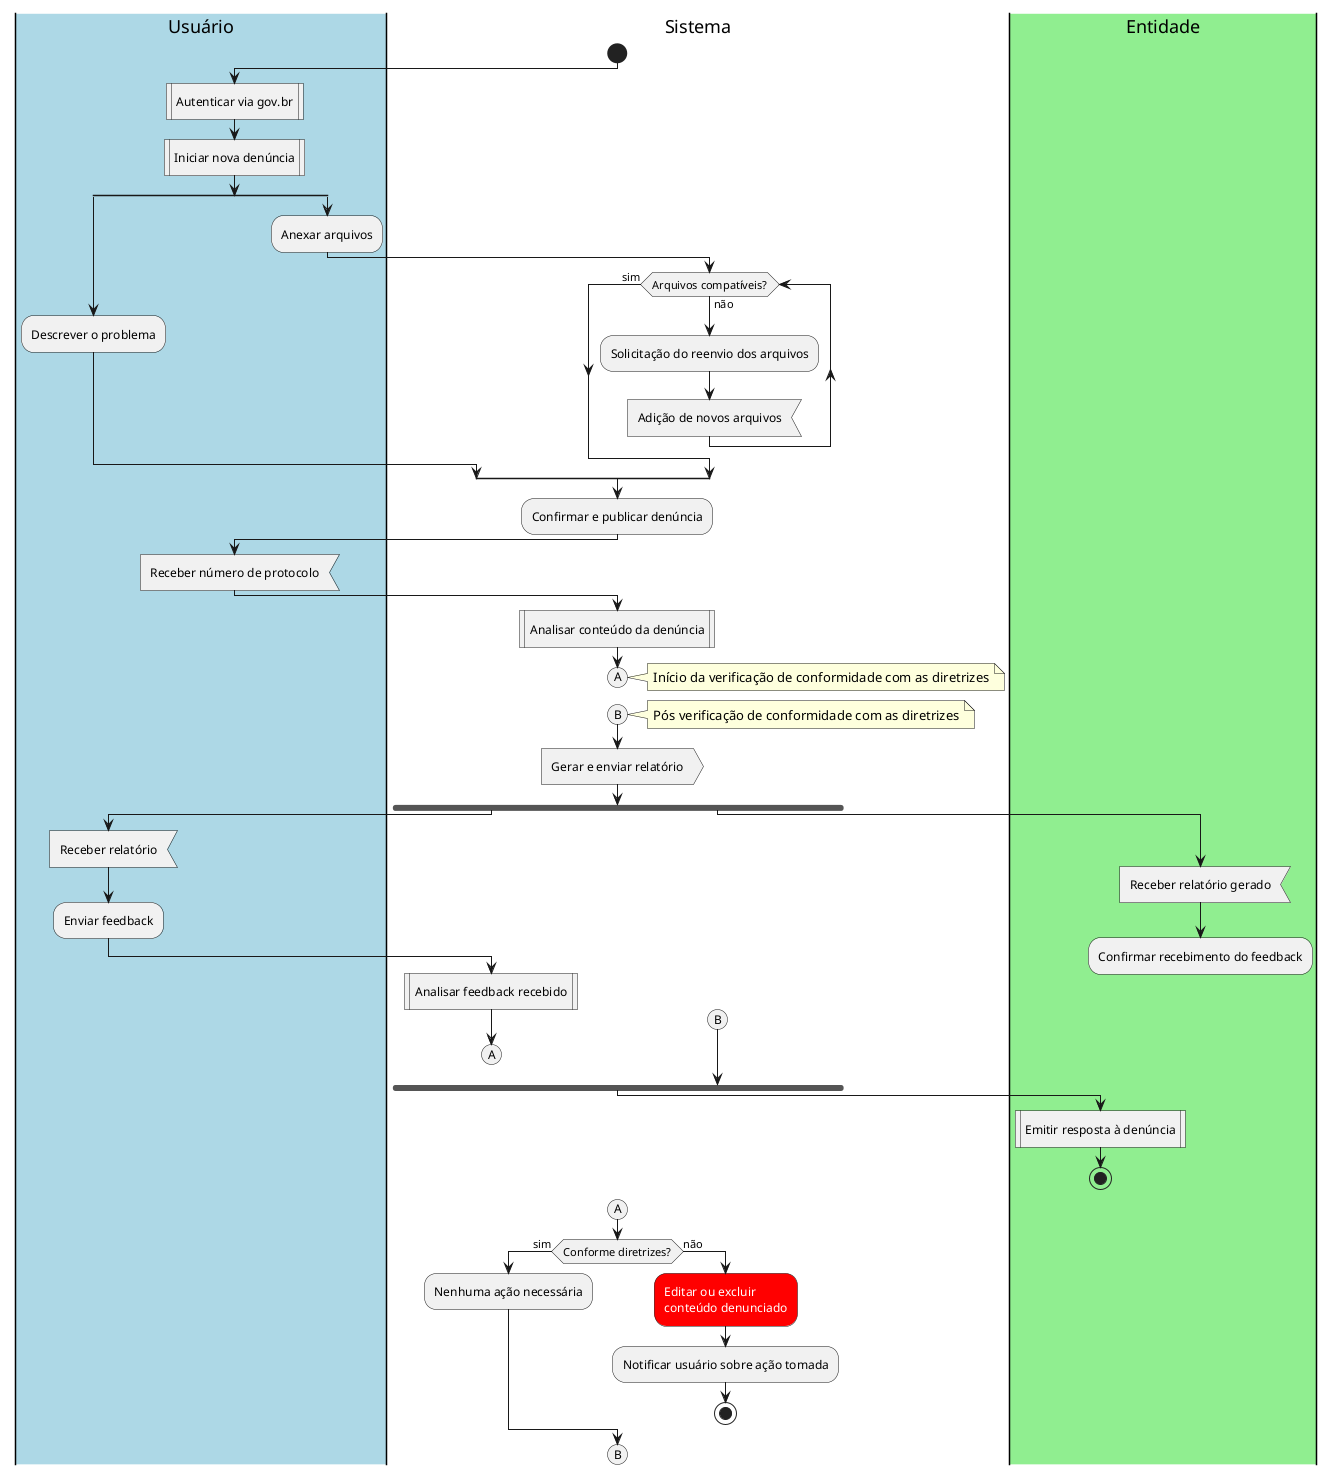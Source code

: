 @startuml

|#lightblue|Usuário|
|Sistema|
|#lightgreen|Entidade|

|Sistema|
start

|Usuário|
:Autenticar via gov.br; <<procedure>>
:Iniciar nova denúncia; <<procedure>>

split
  :Descrever o problema;
split again
  :Anexar arquivos;
  |Sistema|
  while (Arquivos compatíveis?) is (não)
    :Solicitação do reenvio dos arquivos;
    :Adição de novos arquivos; <<input>>
  endwhile (sim)
endsplit

:Confirmar e publicar denúncia;
|Usuário|
:Receber número de protocolo; <<input>>
|Sistema|
:Analisar conteúdo da denúncia; <<procedure>>

(A)
note right
  Início da verificação de conformidade com as diretrizes
end note
detach

(B)
note right
  Pós verificação de conformidade com as diretrizes
end note
:Gerar e enviar relatório; <<output>>

fork
  |Usuário|
  :Receber relatório; <<input>>
  :Enviar feedback;
  |Sistema|
  :Analisar feedback recebido; <<procedure>>
  (A)
  detach

fork again
  |Entidade|
  :Receber relatório gerado; <<input>>
  :Confirmar recebimento do feedback;
  detach
  |Sistema|
  (B)
end fork

|Entidade|
:Emitir resposta à denúncia; <<procedure>>

stop

|Sistema|
(A)
if (Conforme diretrizes?) then (sim)
  :Nenhuma ação necessária;
else (não)
  #red:<color:white>Editar ou excluir
  <color:white>conteúdo denunciado;
  :Notificar usuário sobre ação tomada;
  stop
endif


(B)
detach

@enduml
